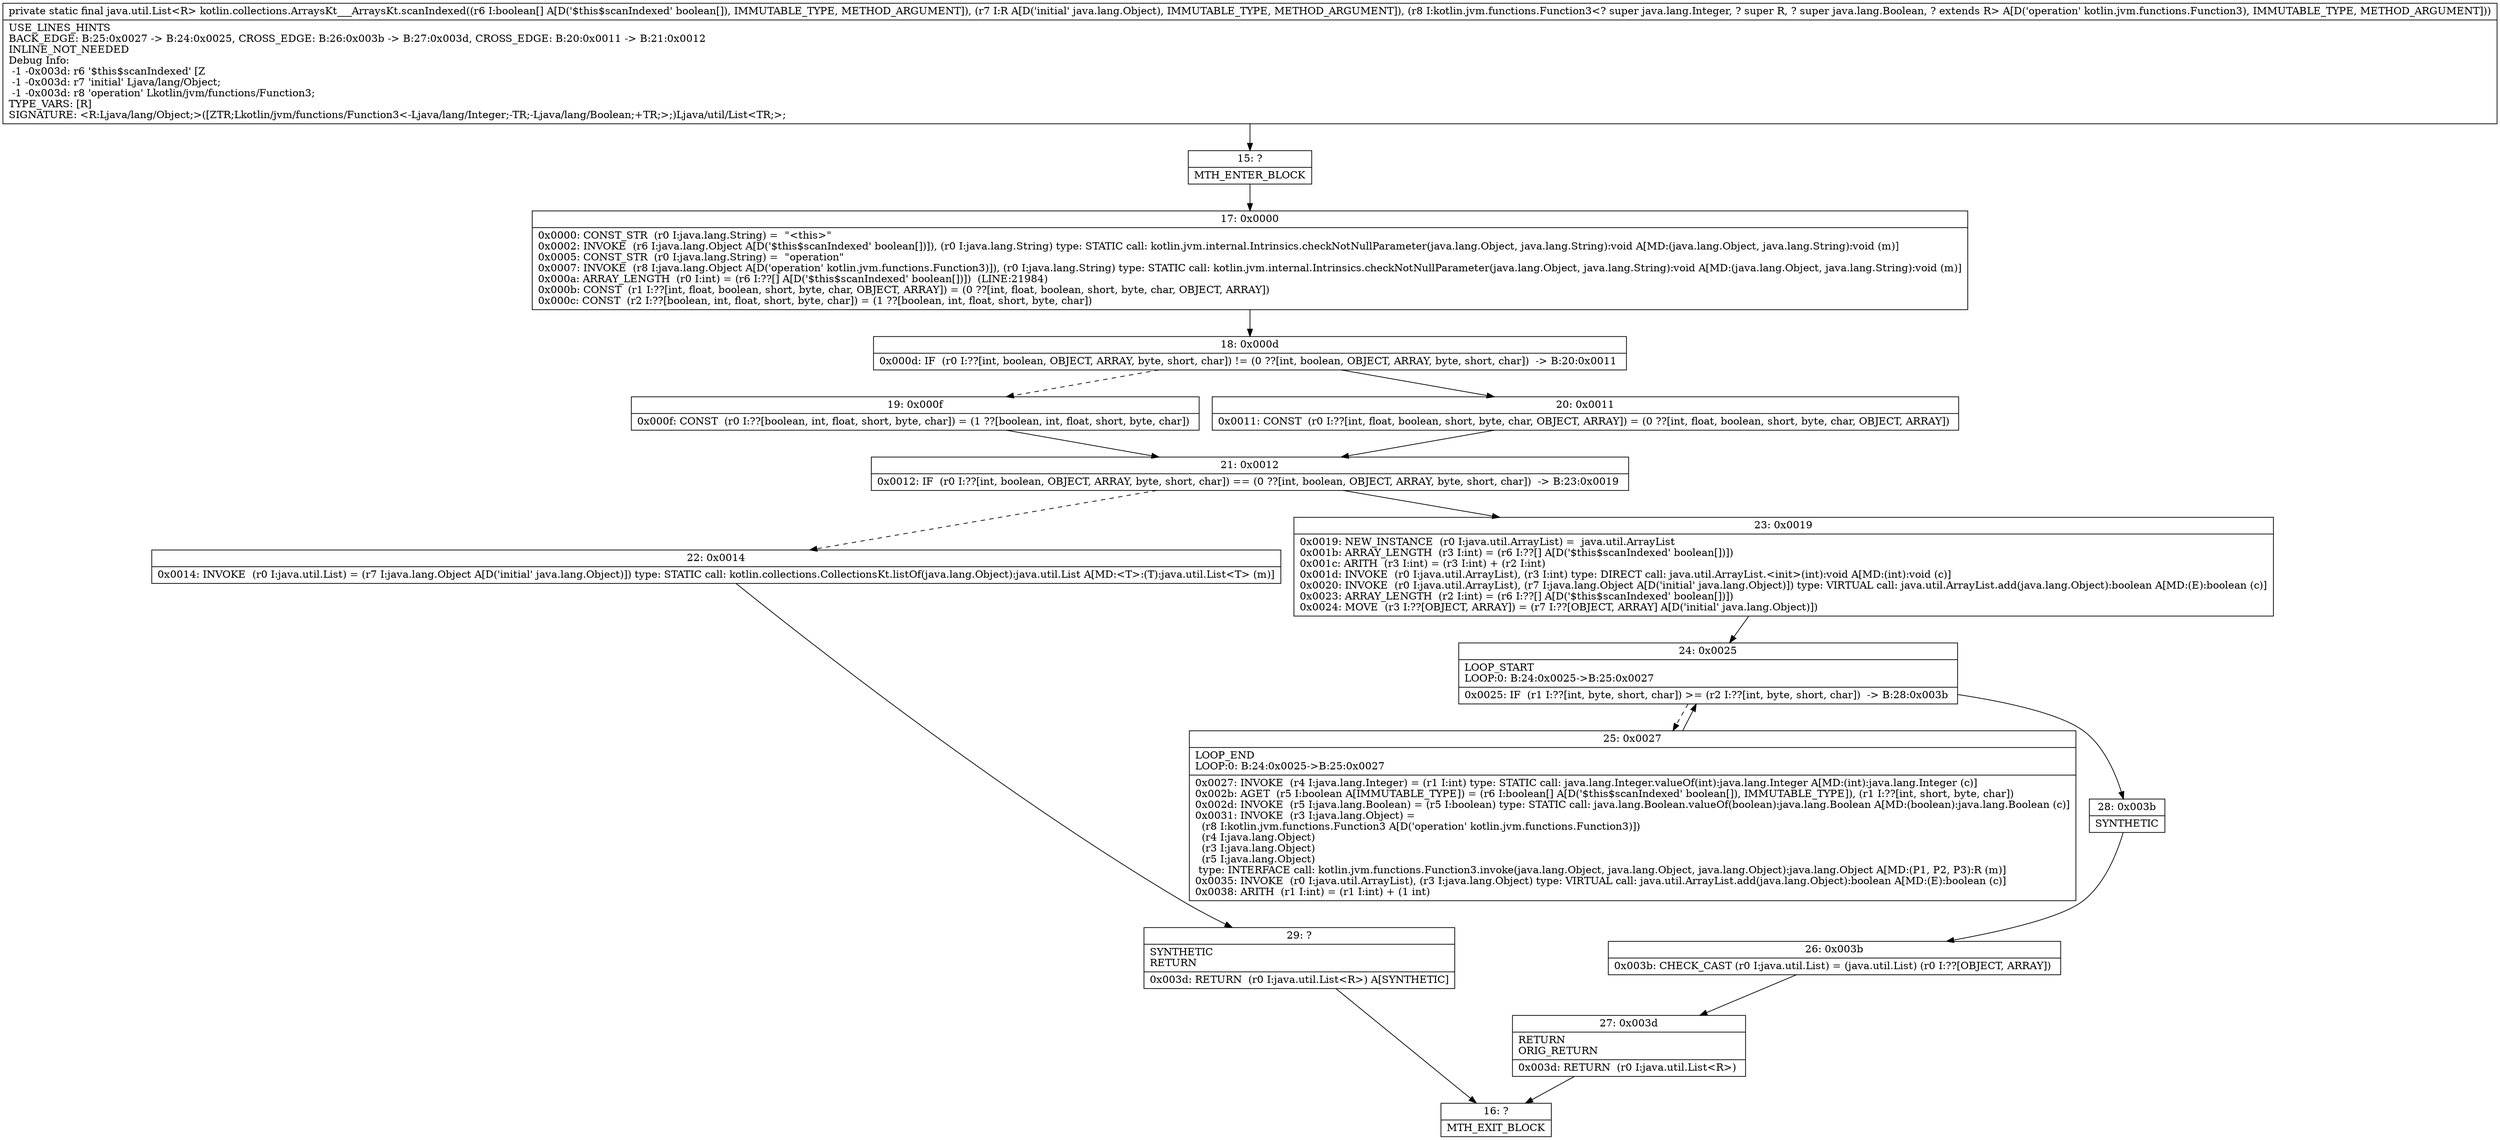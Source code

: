digraph "CFG forkotlin.collections.ArraysKt___ArraysKt.scanIndexed([ZLjava\/lang\/Object;Lkotlin\/jvm\/functions\/Function3;)Ljava\/util\/List;" {
Node_15 [shape=record,label="{15\:\ ?|MTH_ENTER_BLOCK\l}"];
Node_17 [shape=record,label="{17\:\ 0x0000|0x0000: CONST_STR  (r0 I:java.lang.String) =  \"\<this\>\" \l0x0002: INVOKE  (r6 I:java.lang.Object A[D('$this$scanIndexed' boolean[])]), (r0 I:java.lang.String) type: STATIC call: kotlin.jvm.internal.Intrinsics.checkNotNullParameter(java.lang.Object, java.lang.String):void A[MD:(java.lang.Object, java.lang.String):void (m)]\l0x0005: CONST_STR  (r0 I:java.lang.String) =  \"operation\" \l0x0007: INVOKE  (r8 I:java.lang.Object A[D('operation' kotlin.jvm.functions.Function3)]), (r0 I:java.lang.String) type: STATIC call: kotlin.jvm.internal.Intrinsics.checkNotNullParameter(java.lang.Object, java.lang.String):void A[MD:(java.lang.Object, java.lang.String):void (m)]\l0x000a: ARRAY_LENGTH  (r0 I:int) = (r6 I:??[] A[D('$this$scanIndexed' boolean[])])  (LINE:21984)\l0x000b: CONST  (r1 I:??[int, float, boolean, short, byte, char, OBJECT, ARRAY]) = (0 ??[int, float, boolean, short, byte, char, OBJECT, ARRAY]) \l0x000c: CONST  (r2 I:??[boolean, int, float, short, byte, char]) = (1 ??[boolean, int, float, short, byte, char]) \l}"];
Node_18 [shape=record,label="{18\:\ 0x000d|0x000d: IF  (r0 I:??[int, boolean, OBJECT, ARRAY, byte, short, char]) != (0 ??[int, boolean, OBJECT, ARRAY, byte, short, char])  \-\> B:20:0x0011 \l}"];
Node_19 [shape=record,label="{19\:\ 0x000f|0x000f: CONST  (r0 I:??[boolean, int, float, short, byte, char]) = (1 ??[boolean, int, float, short, byte, char]) \l}"];
Node_21 [shape=record,label="{21\:\ 0x0012|0x0012: IF  (r0 I:??[int, boolean, OBJECT, ARRAY, byte, short, char]) == (0 ??[int, boolean, OBJECT, ARRAY, byte, short, char])  \-\> B:23:0x0019 \l}"];
Node_22 [shape=record,label="{22\:\ 0x0014|0x0014: INVOKE  (r0 I:java.util.List) = (r7 I:java.lang.Object A[D('initial' java.lang.Object)]) type: STATIC call: kotlin.collections.CollectionsKt.listOf(java.lang.Object):java.util.List A[MD:\<T\>:(T):java.util.List\<T\> (m)]\l}"];
Node_29 [shape=record,label="{29\:\ ?|SYNTHETIC\lRETURN\l|0x003d: RETURN  (r0 I:java.util.List\<R\>) A[SYNTHETIC]\l}"];
Node_16 [shape=record,label="{16\:\ ?|MTH_EXIT_BLOCK\l}"];
Node_23 [shape=record,label="{23\:\ 0x0019|0x0019: NEW_INSTANCE  (r0 I:java.util.ArrayList) =  java.util.ArrayList \l0x001b: ARRAY_LENGTH  (r3 I:int) = (r6 I:??[] A[D('$this$scanIndexed' boolean[])]) \l0x001c: ARITH  (r3 I:int) = (r3 I:int) + (r2 I:int) \l0x001d: INVOKE  (r0 I:java.util.ArrayList), (r3 I:int) type: DIRECT call: java.util.ArrayList.\<init\>(int):void A[MD:(int):void (c)]\l0x0020: INVOKE  (r0 I:java.util.ArrayList), (r7 I:java.lang.Object A[D('initial' java.lang.Object)]) type: VIRTUAL call: java.util.ArrayList.add(java.lang.Object):boolean A[MD:(E):boolean (c)]\l0x0023: ARRAY_LENGTH  (r2 I:int) = (r6 I:??[] A[D('$this$scanIndexed' boolean[])]) \l0x0024: MOVE  (r3 I:??[OBJECT, ARRAY]) = (r7 I:??[OBJECT, ARRAY] A[D('initial' java.lang.Object)]) \l}"];
Node_24 [shape=record,label="{24\:\ 0x0025|LOOP_START\lLOOP:0: B:24:0x0025\-\>B:25:0x0027\l|0x0025: IF  (r1 I:??[int, byte, short, char]) \>= (r2 I:??[int, byte, short, char])  \-\> B:28:0x003b \l}"];
Node_25 [shape=record,label="{25\:\ 0x0027|LOOP_END\lLOOP:0: B:24:0x0025\-\>B:25:0x0027\l|0x0027: INVOKE  (r4 I:java.lang.Integer) = (r1 I:int) type: STATIC call: java.lang.Integer.valueOf(int):java.lang.Integer A[MD:(int):java.lang.Integer (c)]\l0x002b: AGET  (r5 I:boolean A[IMMUTABLE_TYPE]) = (r6 I:boolean[] A[D('$this$scanIndexed' boolean[]), IMMUTABLE_TYPE]), (r1 I:??[int, short, byte, char]) \l0x002d: INVOKE  (r5 I:java.lang.Boolean) = (r5 I:boolean) type: STATIC call: java.lang.Boolean.valueOf(boolean):java.lang.Boolean A[MD:(boolean):java.lang.Boolean (c)]\l0x0031: INVOKE  (r3 I:java.lang.Object) = \l  (r8 I:kotlin.jvm.functions.Function3 A[D('operation' kotlin.jvm.functions.Function3)])\l  (r4 I:java.lang.Object)\l  (r3 I:java.lang.Object)\l  (r5 I:java.lang.Object)\l type: INTERFACE call: kotlin.jvm.functions.Function3.invoke(java.lang.Object, java.lang.Object, java.lang.Object):java.lang.Object A[MD:(P1, P2, P3):R (m)]\l0x0035: INVOKE  (r0 I:java.util.ArrayList), (r3 I:java.lang.Object) type: VIRTUAL call: java.util.ArrayList.add(java.lang.Object):boolean A[MD:(E):boolean (c)]\l0x0038: ARITH  (r1 I:int) = (r1 I:int) + (1 int) \l}"];
Node_28 [shape=record,label="{28\:\ 0x003b|SYNTHETIC\l}"];
Node_26 [shape=record,label="{26\:\ 0x003b|0x003b: CHECK_CAST (r0 I:java.util.List) = (java.util.List) (r0 I:??[OBJECT, ARRAY]) \l}"];
Node_27 [shape=record,label="{27\:\ 0x003d|RETURN\lORIG_RETURN\l|0x003d: RETURN  (r0 I:java.util.List\<R\>) \l}"];
Node_20 [shape=record,label="{20\:\ 0x0011|0x0011: CONST  (r0 I:??[int, float, boolean, short, byte, char, OBJECT, ARRAY]) = (0 ??[int, float, boolean, short, byte, char, OBJECT, ARRAY]) \l}"];
MethodNode[shape=record,label="{private static final java.util.List\<R\> kotlin.collections.ArraysKt___ArraysKt.scanIndexed((r6 I:boolean[] A[D('$this$scanIndexed' boolean[]), IMMUTABLE_TYPE, METHOD_ARGUMENT]), (r7 I:R A[D('initial' java.lang.Object), IMMUTABLE_TYPE, METHOD_ARGUMENT]), (r8 I:kotlin.jvm.functions.Function3\<? super java.lang.Integer, ? super R, ? super java.lang.Boolean, ? extends R\> A[D('operation' kotlin.jvm.functions.Function3), IMMUTABLE_TYPE, METHOD_ARGUMENT]))  | USE_LINES_HINTS\lBACK_EDGE: B:25:0x0027 \-\> B:24:0x0025, CROSS_EDGE: B:26:0x003b \-\> B:27:0x003d, CROSS_EDGE: B:20:0x0011 \-\> B:21:0x0012\lINLINE_NOT_NEEDED\lDebug Info:\l  \-1 \-0x003d: r6 '$this$scanIndexed' [Z\l  \-1 \-0x003d: r7 'initial' Ljava\/lang\/Object;\l  \-1 \-0x003d: r8 'operation' Lkotlin\/jvm\/functions\/Function3;\lTYPE_VARS: [R]\lSIGNATURE: \<R:Ljava\/lang\/Object;\>([ZTR;Lkotlin\/jvm\/functions\/Function3\<\-Ljava\/lang\/Integer;\-TR;\-Ljava\/lang\/Boolean;+TR;\>;)Ljava\/util\/List\<TR;\>;\l}"];
MethodNode -> Node_15;Node_15 -> Node_17;
Node_17 -> Node_18;
Node_18 -> Node_19[style=dashed];
Node_18 -> Node_20;
Node_19 -> Node_21;
Node_21 -> Node_22[style=dashed];
Node_21 -> Node_23;
Node_22 -> Node_29;
Node_29 -> Node_16;
Node_23 -> Node_24;
Node_24 -> Node_25[style=dashed];
Node_24 -> Node_28;
Node_25 -> Node_24;
Node_28 -> Node_26;
Node_26 -> Node_27;
Node_27 -> Node_16;
Node_20 -> Node_21;
}


